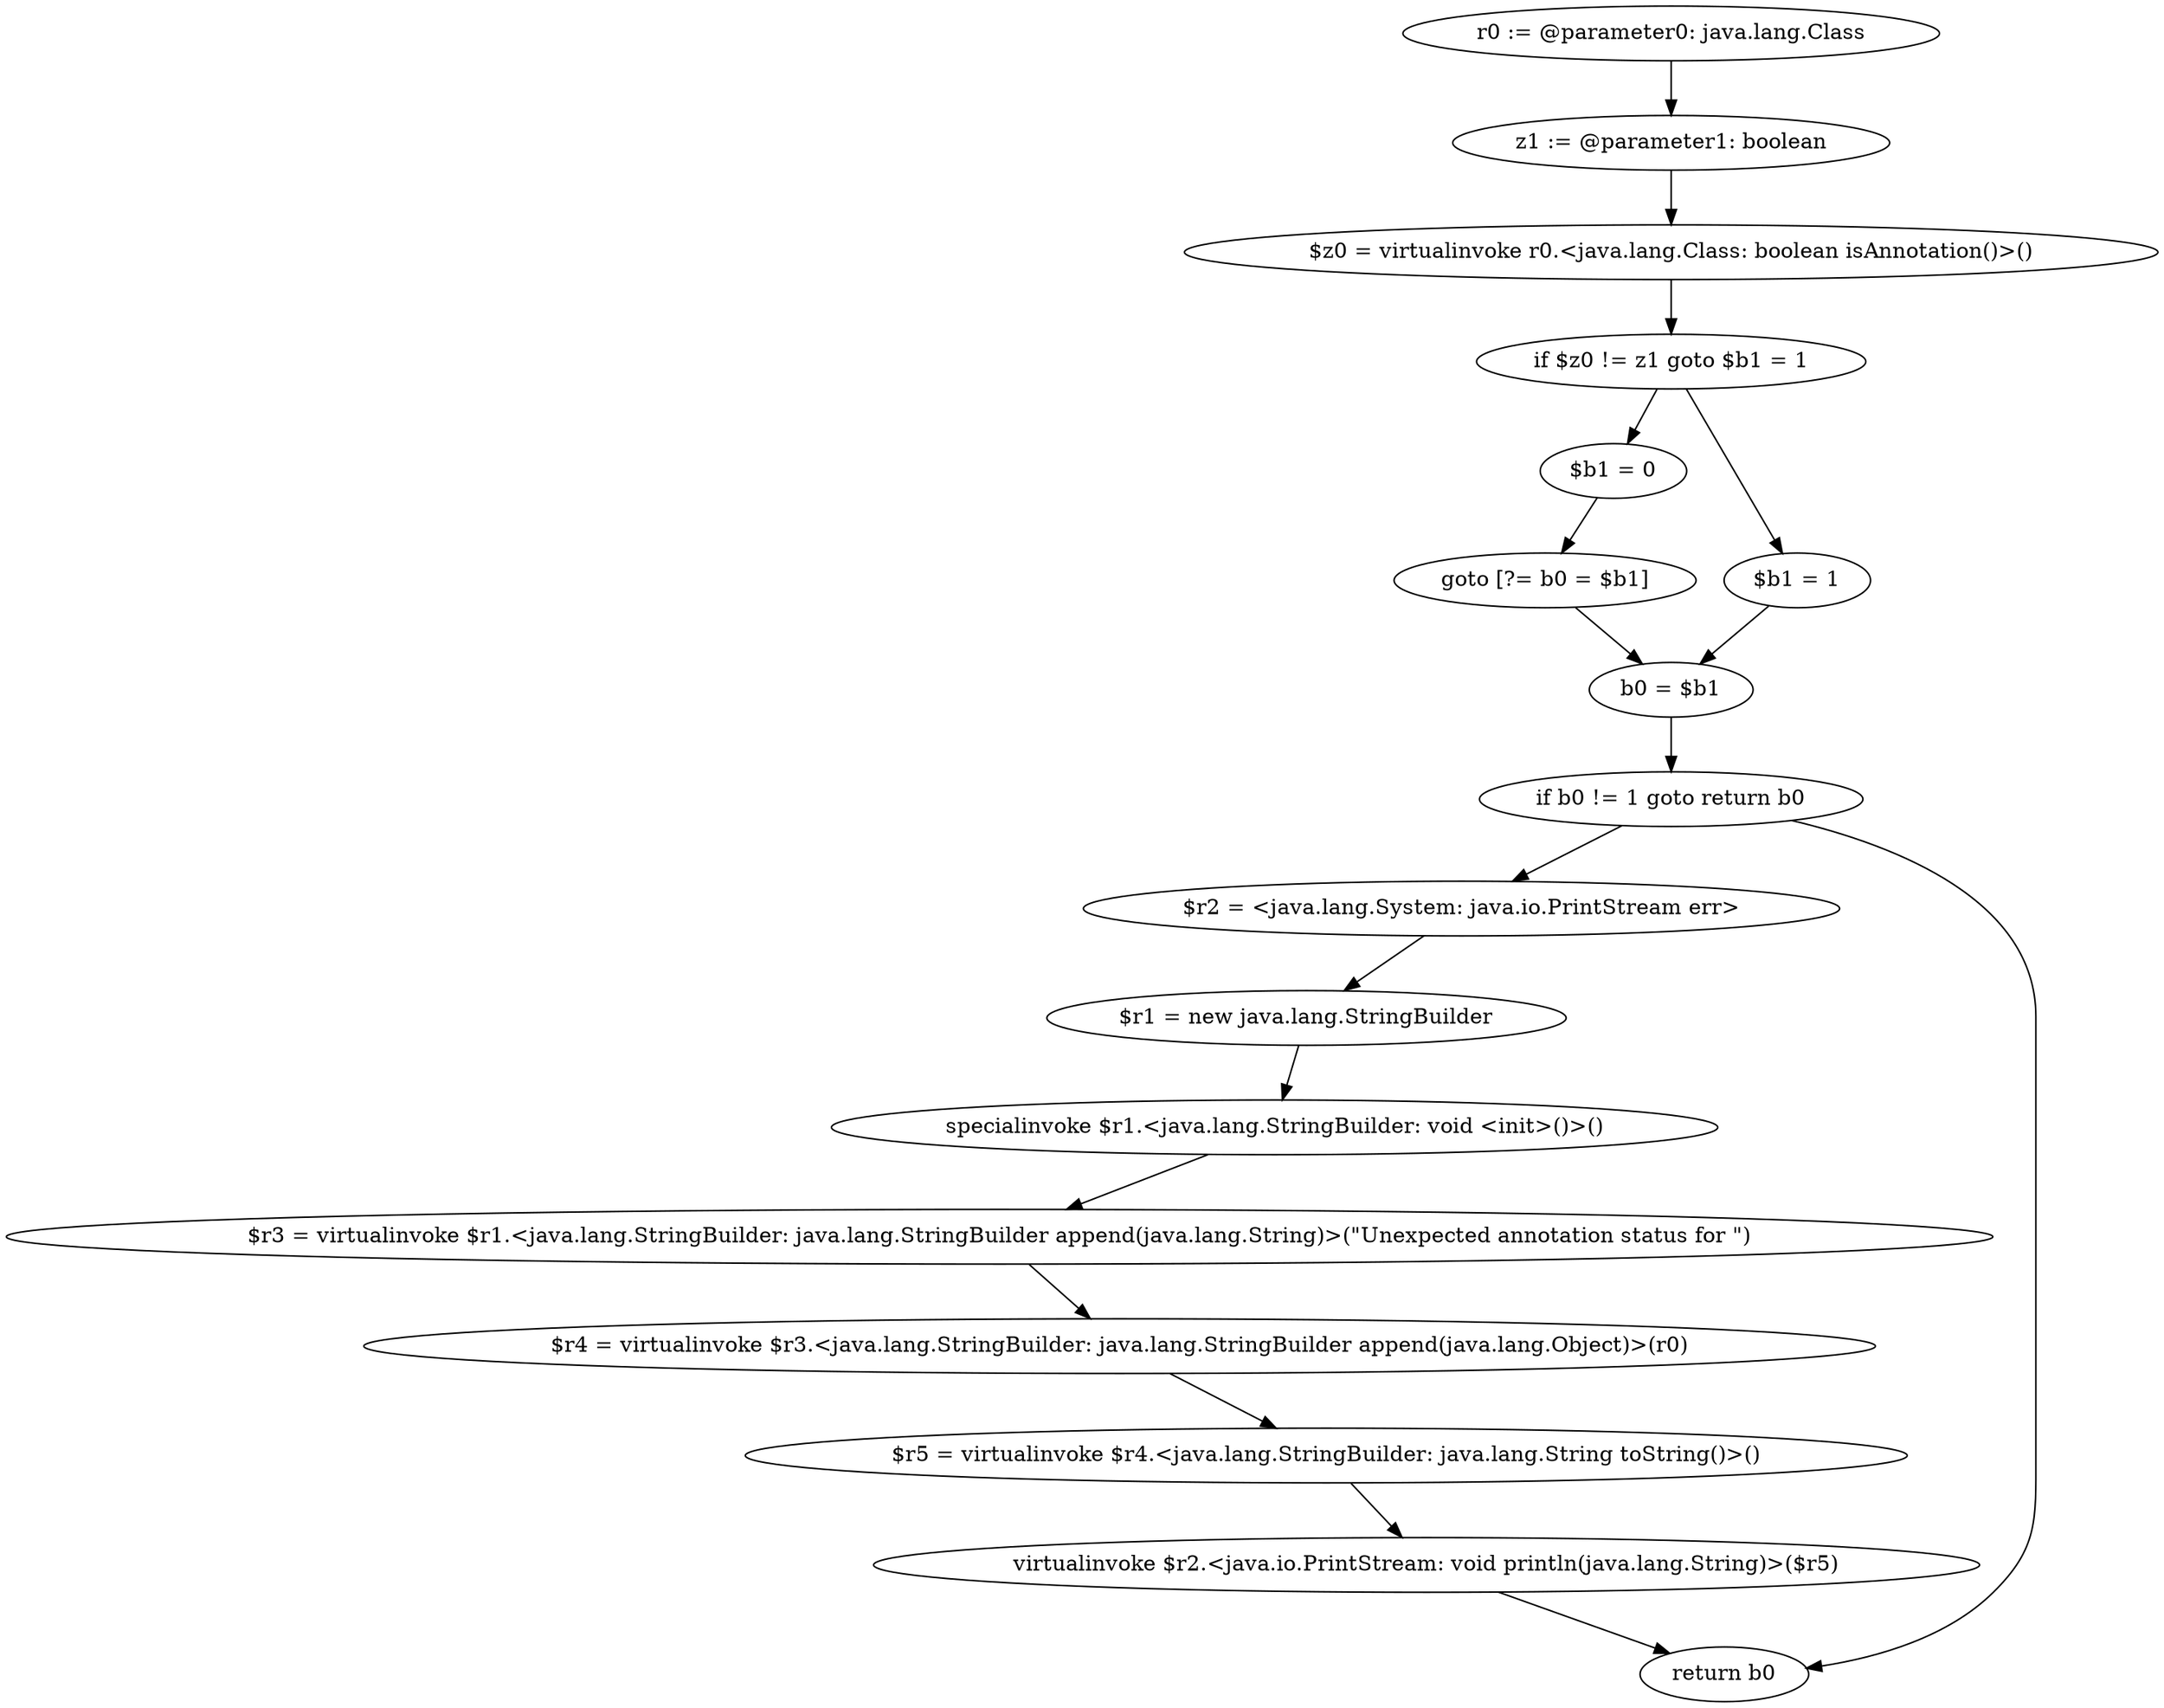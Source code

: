 digraph "unitGraph" {
    "r0 := @parameter0: java.lang.Class"
    "z1 := @parameter1: boolean"
    "$z0 = virtualinvoke r0.<java.lang.Class: boolean isAnnotation()>()"
    "if $z0 != z1 goto $b1 = 1"
    "$b1 = 0"
    "goto [?= b0 = $b1]"
    "$b1 = 1"
    "b0 = $b1"
    "if b0 != 1 goto return b0"
    "$r2 = <java.lang.System: java.io.PrintStream err>"
    "$r1 = new java.lang.StringBuilder"
    "specialinvoke $r1.<java.lang.StringBuilder: void <init>()>()"
    "$r3 = virtualinvoke $r1.<java.lang.StringBuilder: java.lang.StringBuilder append(java.lang.String)>(\"Unexpected annotation status for \")"
    "$r4 = virtualinvoke $r3.<java.lang.StringBuilder: java.lang.StringBuilder append(java.lang.Object)>(r0)"
    "$r5 = virtualinvoke $r4.<java.lang.StringBuilder: java.lang.String toString()>()"
    "virtualinvoke $r2.<java.io.PrintStream: void println(java.lang.String)>($r5)"
    "return b0"
    "r0 := @parameter0: java.lang.Class"->"z1 := @parameter1: boolean";
    "z1 := @parameter1: boolean"->"$z0 = virtualinvoke r0.<java.lang.Class: boolean isAnnotation()>()";
    "$z0 = virtualinvoke r0.<java.lang.Class: boolean isAnnotation()>()"->"if $z0 != z1 goto $b1 = 1";
    "if $z0 != z1 goto $b1 = 1"->"$b1 = 0";
    "if $z0 != z1 goto $b1 = 1"->"$b1 = 1";
    "$b1 = 0"->"goto [?= b0 = $b1]";
    "goto [?= b0 = $b1]"->"b0 = $b1";
    "$b1 = 1"->"b0 = $b1";
    "b0 = $b1"->"if b0 != 1 goto return b0";
    "if b0 != 1 goto return b0"->"$r2 = <java.lang.System: java.io.PrintStream err>";
    "if b0 != 1 goto return b0"->"return b0";
    "$r2 = <java.lang.System: java.io.PrintStream err>"->"$r1 = new java.lang.StringBuilder";
    "$r1 = new java.lang.StringBuilder"->"specialinvoke $r1.<java.lang.StringBuilder: void <init>()>()";
    "specialinvoke $r1.<java.lang.StringBuilder: void <init>()>()"->"$r3 = virtualinvoke $r1.<java.lang.StringBuilder: java.lang.StringBuilder append(java.lang.String)>(\"Unexpected annotation status for \")";
    "$r3 = virtualinvoke $r1.<java.lang.StringBuilder: java.lang.StringBuilder append(java.lang.String)>(\"Unexpected annotation status for \")"->"$r4 = virtualinvoke $r3.<java.lang.StringBuilder: java.lang.StringBuilder append(java.lang.Object)>(r0)";
    "$r4 = virtualinvoke $r3.<java.lang.StringBuilder: java.lang.StringBuilder append(java.lang.Object)>(r0)"->"$r5 = virtualinvoke $r4.<java.lang.StringBuilder: java.lang.String toString()>()";
    "$r5 = virtualinvoke $r4.<java.lang.StringBuilder: java.lang.String toString()>()"->"virtualinvoke $r2.<java.io.PrintStream: void println(java.lang.String)>($r5)";
    "virtualinvoke $r2.<java.io.PrintStream: void println(java.lang.String)>($r5)"->"return b0";
}
